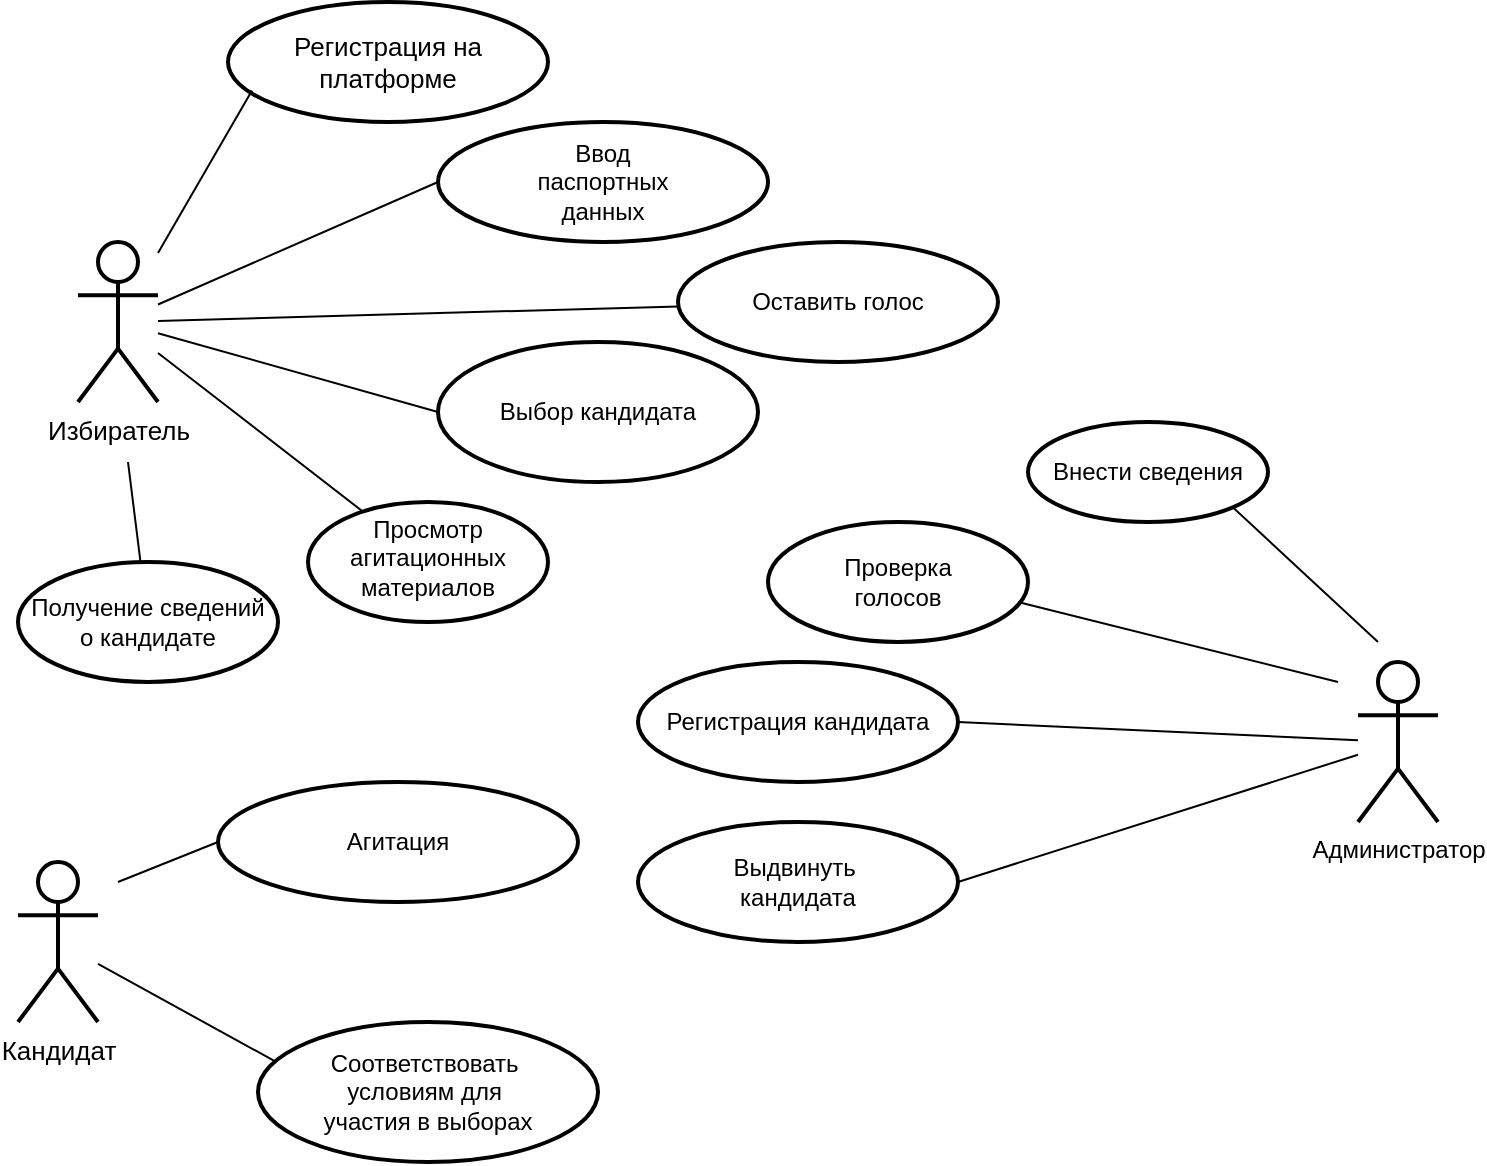 <mxfile version="15.5.7" type="github">
  <diagram id="sKmiouq6wfwrjfkFn2ZE" name="Page-1">
    <mxGraphModel dx="1038" dy="617" grid="1" gridSize="10" guides="1" tooltips="1" connect="1" arrows="1" fold="1" page="1" pageScale="1" pageWidth="827" pageHeight="1169" math="0" shadow="0">
      <root>
        <mxCell id="0" />
        <mxCell id="1" parent="0" />
        <mxCell id="i96UvMzR9fySzyGJO5OX-3" value="" style="edgeStyle=none;orthogonalLoop=1;jettySize=auto;html=1;endArrow=none;" parent="1" source="BwjrDJ18q2-7UGY3h4X0-1" target="i96UvMzR9fySzyGJO5OX-2" edge="1">
          <mxGeometry relative="1" as="geometry" />
        </mxCell>
        <mxCell id="BwjrDJ18q2-7UGY3h4X0-1" value="&lt;font style=&quot;font-size: 13px&quot;&gt;Избиратель&lt;/font&gt;" style="shape=umlActor;verticalLabelPosition=bottom;verticalAlign=top;html=1;outlineConnect=0;rotation=0;strokeWidth=2;" parent="1" vertex="1">
          <mxGeometry x="60" y="140" width="40" height="80" as="geometry" />
        </mxCell>
        <mxCell id="BwjrDJ18q2-7UGY3h4X0-2" value="Администратор" style="shape=umlActor;verticalLabelPosition=bottom;verticalAlign=top;html=1;outlineConnect=0;strokeWidth=2;" parent="1" vertex="1">
          <mxGeometry x="700" y="350" width="40" height="80" as="geometry" />
        </mxCell>
        <mxCell id="BwjrDJ18q2-7UGY3h4X0-5" value="&lt;font style=&quot;font-size: 13px&quot;&gt;Кандидат&lt;/font&gt;" style="shape=umlActor;verticalLabelPosition=bottom;verticalAlign=top;html=1;outlineConnect=0;strokeWidth=2;" parent="1" vertex="1">
          <mxGeometry x="30" y="450" width="40" height="80" as="geometry" />
        </mxCell>
        <mxCell id="BwjrDJ18q2-7UGY3h4X0-8" value="&lt;font style=&quot;font-size: 13px&quot;&gt;Регистрация на&lt;br&gt;платформе&lt;/font&gt;" style="ellipse;whiteSpace=wrap;html=1;strokeWidth=2;" parent="1" vertex="1">
          <mxGeometry x="135" y="20" width="160" height="60" as="geometry" />
        </mxCell>
        <mxCell id="BwjrDJ18q2-7UGY3h4X0-12" value="Ввод&lt;br&gt;&lt;font&gt;паспортных&lt;br&gt;&lt;/font&gt;&lt;font&gt;данных&lt;/font&gt;" style="ellipse;whiteSpace=wrap;html=1;strokeWidth=2;" parent="1" vertex="1">
          <mxGeometry x="240" y="80" width="165" height="60" as="geometry" />
        </mxCell>
        <mxCell id="BwjrDJ18q2-7UGY3h4X0-13" value="Выбор кандидата" style="ellipse;whiteSpace=wrap;html=1;strokeWidth=2;" parent="1" vertex="1">
          <mxGeometry x="240" y="190" width="160" height="70" as="geometry" />
        </mxCell>
        <mxCell id="BwjrDJ18q2-7UGY3h4X0-15" value="Оставить голос" style="ellipse;whiteSpace=wrap;html=1;strokeWidth=2;" parent="1" vertex="1">
          <mxGeometry x="360" y="140" width="160" height="60" as="geometry" />
        </mxCell>
        <mxCell id="BwjrDJ18q2-7UGY3h4X0-20" value="" style="endArrow=none;html=1;entryX=0.075;entryY=0.737;entryDx=0;entryDy=0;entryPerimeter=0;" parent="1" source="BwjrDJ18q2-7UGY3h4X0-1" target="BwjrDJ18q2-7UGY3h4X0-8" edge="1">
          <mxGeometry width="50" height="50" relative="1" as="geometry">
            <mxPoint x="390" y="360" as="sourcePoint" />
            <mxPoint x="440" y="310" as="targetPoint" />
          </mxGeometry>
        </mxCell>
        <mxCell id="BwjrDJ18q2-7UGY3h4X0-21" value="" style="endArrow=none;html=1;entryX=0;entryY=0.5;entryDx=0;entryDy=0;" parent="1" source="BwjrDJ18q2-7UGY3h4X0-1" target="BwjrDJ18q2-7UGY3h4X0-12" edge="1">
          <mxGeometry width="50" height="50" relative="1" as="geometry">
            <mxPoint x="390" y="360" as="sourcePoint" />
            <mxPoint x="440" y="310" as="targetPoint" />
          </mxGeometry>
        </mxCell>
        <mxCell id="BwjrDJ18q2-7UGY3h4X0-22" value="" style="endArrow=none;html=1;entryX=0;entryY=0.5;entryDx=0;entryDy=0;" parent="1" source="BwjrDJ18q2-7UGY3h4X0-1" target="BwjrDJ18q2-7UGY3h4X0-13" edge="1">
          <mxGeometry width="50" height="50" relative="1" as="geometry">
            <mxPoint x="390" y="360" as="sourcePoint" />
            <mxPoint x="440" y="310" as="targetPoint" />
          </mxGeometry>
        </mxCell>
        <mxCell id="BwjrDJ18q2-7UGY3h4X0-23" value="" style="endArrow=none;html=1;" parent="1" source="BwjrDJ18q2-7UGY3h4X0-1" target="BwjrDJ18q2-7UGY3h4X0-15" edge="1">
          <mxGeometry width="50" height="50" relative="1" as="geometry">
            <mxPoint x="100" y="210" as="sourcePoint" />
            <mxPoint x="440" y="310" as="targetPoint" />
          </mxGeometry>
        </mxCell>
        <mxCell id="8icm1mPO7-sE5fEVjoN_-2" value="" style="edgeStyle=none;rounded=0;orthogonalLoop=1;jettySize=auto;html=1;endArrow=none;endFill=0;" parent="1" source="BwjrDJ18q2-7UGY3h4X0-24" edge="1">
          <mxGeometry relative="1" as="geometry">
            <mxPoint x="85" y="250" as="targetPoint" />
          </mxGeometry>
        </mxCell>
        <mxCell id="BwjrDJ18q2-7UGY3h4X0-24" value="Получение сведений&lt;br&gt;&lt;font&gt;о кандидате&lt;/font&gt;" style="ellipse;whiteSpace=wrap;html=1;strokeWidth=2;" parent="1" vertex="1">
          <mxGeometry x="30" y="300" width="130" height="60" as="geometry" />
        </mxCell>
        <mxCell id="BwjrDJ18q2-7UGY3h4X0-27" value="Регистрация кандидата" style="ellipse;whiteSpace=wrap;html=1;strokeWidth=2;" parent="1" vertex="1">
          <mxGeometry x="340" y="350" width="160" height="60" as="geometry" />
        </mxCell>
        <mxCell id="BwjrDJ18q2-7UGY3h4X0-28" value="Выдвинуть&amp;nbsp;&lt;br&gt;&lt;font&gt;кандидата&lt;/font&gt;" style="ellipse;whiteSpace=wrap;html=1;strokeWidth=2;" parent="1" vertex="1">
          <mxGeometry x="340" y="430" width="160" height="60" as="geometry" />
        </mxCell>
        <mxCell id="BwjrDJ18q2-7UGY3h4X0-29" value="" style="endArrow=none;html=1;entryX=1;entryY=0.5;entryDx=0;entryDy=0;" parent="1" source="BwjrDJ18q2-7UGY3h4X0-2" target="BwjrDJ18q2-7UGY3h4X0-27" edge="1">
          <mxGeometry width="50" height="50" relative="1" as="geometry">
            <mxPoint x="390" y="530" as="sourcePoint" />
            <mxPoint x="350" y="410" as="targetPoint" />
          </mxGeometry>
        </mxCell>
        <mxCell id="BwjrDJ18q2-7UGY3h4X0-30" value="" style="endArrow=none;html=1;entryX=1;entryY=0.5;entryDx=0;entryDy=0;" parent="1" source="BwjrDJ18q2-7UGY3h4X0-2" target="BwjrDJ18q2-7UGY3h4X0-28" edge="1">
          <mxGeometry width="50" height="50" relative="1" as="geometry">
            <mxPoint x="390" y="530" as="sourcePoint" />
            <mxPoint x="440" y="480" as="targetPoint" />
          </mxGeometry>
        </mxCell>
        <mxCell id="BwjrDJ18q2-7UGY3h4X0-31" value="Агитация" style="ellipse;whiteSpace=wrap;html=1;strokeWidth=2;" parent="1" vertex="1">
          <mxGeometry x="130" y="410" width="180" height="60" as="geometry" />
        </mxCell>
        <mxCell id="BwjrDJ18q2-7UGY3h4X0-32" value="" style="endArrow=none;html=1;entryX=0;entryY=0.5;entryDx=0;entryDy=0;" parent="1" target="BwjrDJ18q2-7UGY3h4X0-31" edge="1">
          <mxGeometry width="50" height="50" relative="1" as="geometry">
            <mxPoint x="80" y="460" as="sourcePoint" />
            <mxPoint x="440" y="480" as="targetPoint" />
          </mxGeometry>
        </mxCell>
        <mxCell id="BwjrDJ18q2-7UGY3h4X0-33" value="Соответствовать&amp;nbsp;&lt;br&gt;&lt;font&gt;условиям для&amp;nbsp;&lt;br&gt;&lt;/font&gt;&lt;font&gt;участия в выборах&lt;/font&gt;" style="ellipse;whiteSpace=wrap;html=1;strokeWidth=2;" parent="1" vertex="1">
          <mxGeometry x="150" y="530" width="170" height="70" as="geometry" />
        </mxCell>
        <mxCell id="BwjrDJ18q2-7UGY3h4X0-34" value="" style="endArrow=none;html=1;entryX=0.052;entryY=0.283;entryDx=0;entryDy=0;entryPerimeter=0;" parent="1" source="BwjrDJ18q2-7UGY3h4X0-5" target="BwjrDJ18q2-7UGY3h4X0-33" edge="1">
          <mxGeometry width="50" height="50" relative="1" as="geometry">
            <mxPoint x="390" y="530" as="sourcePoint" />
            <mxPoint x="440" y="480" as="targetPoint" />
          </mxGeometry>
        </mxCell>
        <mxCell id="i96UvMzR9fySzyGJO5OX-2" value="Просмотр агитационных материалов" style="ellipse;whiteSpace=wrap;html=1;verticalAlign=top;strokeWidth=2;" parent="1" vertex="1">
          <mxGeometry x="175" y="270" width="120" height="60" as="geometry" />
        </mxCell>
        <mxCell id="8icm1mPO7-sE5fEVjoN_-3" value="Проверка&lt;br&gt;&lt;font&gt;голосов&lt;/font&gt;" style="ellipse;whiteSpace=wrap;html=1;strokeWidth=2;" parent="1" vertex="1">
          <mxGeometry x="405" y="280" width="130" height="60" as="geometry" />
        </mxCell>
        <mxCell id="8icm1mPO7-sE5fEVjoN_-5" value="" style="endArrow=none;html=1;rounded=0;endFill=0;" parent="1" edge="1">
          <mxGeometry width="50" height="50" relative="1" as="geometry">
            <mxPoint x="690" y="360" as="sourcePoint" />
            <mxPoint x="530" y="320" as="targetPoint" />
          </mxGeometry>
        </mxCell>
        <mxCell id="8icm1mPO7-sE5fEVjoN_-6" value="Внести сведения" style="ellipse;whiteSpace=wrap;html=1;strokeWidth=2;" parent="1" vertex="1">
          <mxGeometry x="535" y="230" width="120" height="50" as="geometry" />
        </mxCell>
        <mxCell id="8icm1mPO7-sE5fEVjoN_-7" value="" style="endArrow=none;html=1;rounded=0;entryX=1;entryY=1;entryDx=0;entryDy=0;endFill=0;" parent="1" target="8icm1mPO7-sE5fEVjoN_-6" edge="1">
          <mxGeometry width="50" height="50" relative="1" as="geometry">
            <mxPoint x="710" y="340" as="sourcePoint" />
            <mxPoint x="440" y="290" as="targetPoint" />
          </mxGeometry>
        </mxCell>
      </root>
    </mxGraphModel>
  </diagram>
</mxfile>

